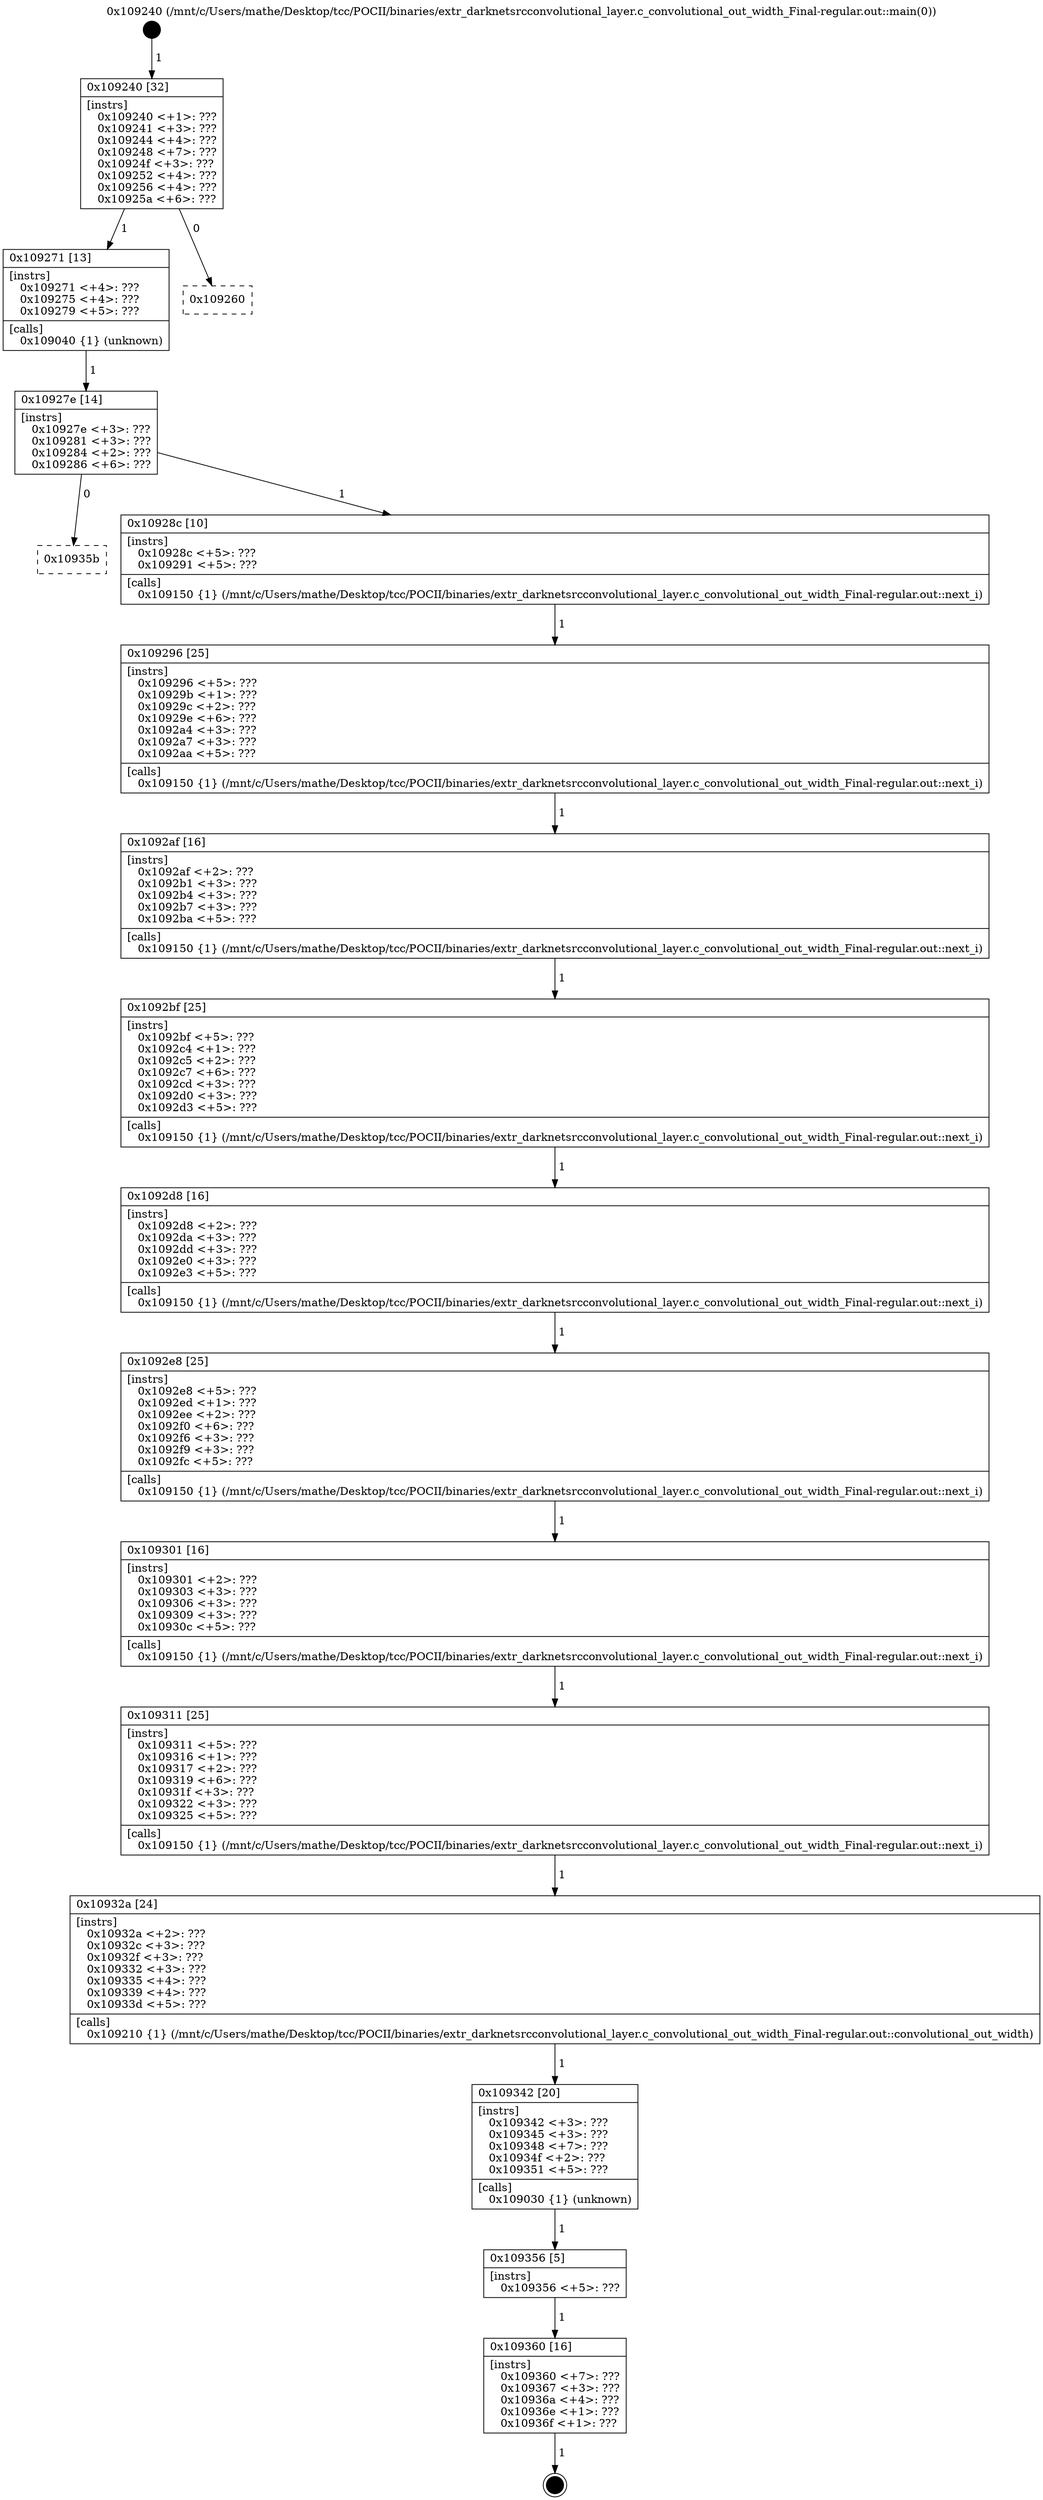 digraph "0x109240" {
  label = "0x109240 (/mnt/c/Users/mathe/Desktop/tcc/POCII/binaries/extr_darknetsrcconvolutional_layer.c_convolutional_out_width_Final-regular.out::main(0))"
  labelloc = "t"
  node[shape=record]

  Entry [label="",width=0.3,height=0.3,shape=circle,fillcolor=black,style=filled]
  "0x109240" [label="{
     0x109240 [32]\l
     | [instrs]\l
     &nbsp;&nbsp;0x109240 \<+1\>: ???\l
     &nbsp;&nbsp;0x109241 \<+3\>: ???\l
     &nbsp;&nbsp;0x109244 \<+4\>: ???\l
     &nbsp;&nbsp;0x109248 \<+7\>: ???\l
     &nbsp;&nbsp;0x10924f \<+3\>: ???\l
     &nbsp;&nbsp;0x109252 \<+4\>: ???\l
     &nbsp;&nbsp;0x109256 \<+4\>: ???\l
     &nbsp;&nbsp;0x10925a \<+6\>: ???\l
  }"]
  "0x109271" [label="{
     0x109271 [13]\l
     | [instrs]\l
     &nbsp;&nbsp;0x109271 \<+4\>: ???\l
     &nbsp;&nbsp;0x109275 \<+4\>: ???\l
     &nbsp;&nbsp;0x109279 \<+5\>: ???\l
     | [calls]\l
     &nbsp;&nbsp;0x109040 \{1\} (unknown)\l
  }"]
  "0x109260" [label="{
     0x109260\l
  }", style=dashed]
  "0x10927e" [label="{
     0x10927e [14]\l
     | [instrs]\l
     &nbsp;&nbsp;0x10927e \<+3\>: ???\l
     &nbsp;&nbsp;0x109281 \<+3\>: ???\l
     &nbsp;&nbsp;0x109284 \<+2\>: ???\l
     &nbsp;&nbsp;0x109286 \<+6\>: ???\l
  }"]
  "0x10935b" [label="{
     0x10935b\l
  }", style=dashed]
  "0x10928c" [label="{
     0x10928c [10]\l
     | [instrs]\l
     &nbsp;&nbsp;0x10928c \<+5\>: ???\l
     &nbsp;&nbsp;0x109291 \<+5\>: ???\l
     | [calls]\l
     &nbsp;&nbsp;0x109150 \{1\} (/mnt/c/Users/mathe/Desktop/tcc/POCII/binaries/extr_darknetsrcconvolutional_layer.c_convolutional_out_width_Final-regular.out::next_i)\l
  }"]
  Exit [label="",width=0.3,height=0.3,shape=circle,fillcolor=black,style=filled,peripheries=2]
  "0x109296" [label="{
     0x109296 [25]\l
     | [instrs]\l
     &nbsp;&nbsp;0x109296 \<+5\>: ???\l
     &nbsp;&nbsp;0x10929b \<+1\>: ???\l
     &nbsp;&nbsp;0x10929c \<+2\>: ???\l
     &nbsp;&nbsp;0x10929e \<+6\>: ???\l
     &nbsp;&nbsp;0x1092a4 \<+3\>: ???\l
     &nbsp;&nbsp;0x1092a7 \<+3\>: ???\l
     &nbsp;&nbsp;0x1092aa \<+5\>: ???\l
     | [calls]\l
     &nbsp;&nbsp;0x109150 \{1\} (/mnt/c/Users/mathe/Desktop/tcc/POCII/binaries/extr_darknetsrcconvolutional_layer.c_convolutional_out_width_Final-regular.out::next_i)\l
  }"]
  "0x1092af" [label="{
     0x1092af [16]\l
     | [instrs]\l
     &nbsp;&nbsp;0x1092af \<+2\>: ???\l
     &nbsp;&nbsp;0x1092b1 \<+3\>: ???\l
     &nbsp;&nbsp;0x1092b4 \<+3\>: ???\l
     &nbsp;&nbsp;0x1092b7 \<+3\>: ???\l
     &nbsp;&nbsp;0x1092ba \<+5\>: ???\l
     | [calls]\l
     &nbsp;&nbsp;0x109150 \{1\} (/mnt/c/Users/mathe/Desktop/tcc/POCII/binaries/extr_darknetsrcconvolutional_layer.c_convolutional_out_width_Final-regular.out::next_i)\l
  }"]
  "0x1092bf" [label="{
     0x1092bf [25]\l
     | [instrs]\l
     &nbsp;&nbsp;0x1092bf \<+5\>: ???\l
     &nbsp;&nbsp;0x1092c4 \<+1\>: ???\l
     &nbsp;&nbsp;0x1092c5 \<+2\>: ???\l
     &nbsp;&nbsp;0x1092c7 \<+6\>: ???\l
     &nbsp;&nbsp;0x1092cd \<+3\>: ???\l
     &nbsp;&nbsp;0x1092d0 \<+3\>: ???\l
     &nbsp;&nbsp;0x1092d3 \<+5\>: ???\l
     | [calls]\l
     &nbsp;&nbsp;0x109150 \{1\} (/mnt/c/Users/mathe/Desktop/tcc/POCII/binaries/extr_darknetsrcconvolutional_layer.c_convolutional_out_width_Final-regular.out::next_i)\l
  }"]
  "0x1092d8" [label="{
     0x1092d8 [16]\l
     | [instrs]\l
     &nbsp;&nbsp;0x1092d8 \<+2\>: ???\l
     &nbsp;&nbsp;0x1092da \<+3\>: ???\l
     &nbsp;&nbsp;0x1092dd \<+3\>: ???\l
     &nbsp;&nbsp;0x1092e0 \<+3\>: ???\l
     &nbsp;&nbsp;0x1092e3 \<+5\>: ???\l
     | [calls]\l
     &nbsp;&nbsp;0x109150 \{1\} (/mnt/c/Users/mathe/Desktop/tcc/POCII/binaries/extr_darknetsrcconvolutional_layer.c_convolutional_out_width_Final-regular.out::next_i)\l
  }"]
  "0x1092e8" [label="{
     0x1092e8 [25]\l
     | [instrs]\l
     &nbsp;&nbsp;0x1092e8 \<+5\>: ???\l
     &nbsp;&nbsp;0x1092ed \<+1\>: ???\l
     &nbsp;&nbsp;0x1092ee \<+2\>: ???\l
     &nbsp;&nbsp;0x1092f0 \<+6\>: ???\l
     &nbsp;&nbsp;0x1092f6 \<+3\>: ???\l
     &nbsp;&nbsp;0x1092f9 \<+3\>: ???\l
     &nbsp;&nbsp;0x1092fc \<+5\>: ???\l
     | [calls]\l
     &nbsp;&nbsp;0x109150 \{1\} (/mnt/c/Users/mathe/Desktop/tcc/POCII/binaries/extr_darknetsrcconvolutional_layer.c_convolutional_out_width_Final-regular.out::next_i)\l
  }"]
  "0x109301" [label="{
     0x109301 [16]\l
     | [instrs]\l
     &nbsp;&nbsp;0x109301 \<+2\>: ???\l
     &nbsp;&nbsp;0x109303 \<+3\>: ???\l
     &nbsp;&nbsp;0x109306 \<+3\>: ???\l
     &nbsp;&nbsp;0x109309 \<+3\>: ???\l
     &nbsp;&nbsp;0x10930c \<+5\>: ???\l
     | [calls]\l
     &nbsp;&nbsp;0x109150 \{1\} (/mnt/c/Users/mathe/Desktop/tcc/POCII/binaries/extr_darknetsrcconvolutional_layer.c_convolutional_out_width_Final-regular.out::next_i)\l
  }"]
  "0x109311" [label="{
     0x109311 [25]\l
     | [instrs]\l
     &nbsp;&nbsp;0x109311 \<+5\>: ???\l
     &nbsp;&nbsp;0x109316 \<+1\>: ???\l
     &nbsp;&nbsp;0x109317 \<+2\>: ???\l
     &nbsp;&nbsp;0x109319 \<+6\>: ???\l
     &nbsp;&nbsp;0x10931f \<+3\>: ???\l
     &nbsp;&nbsp;0x109322 \<+3\>: ???\l
     &nbsp;&nbsp;0x109325 \<+5\>: ???\l
     | [calls]\l
     &nbsp;&nbsp;0x109150 \{1\} (/mnt/c/Users/mathe/Desktop/tcc/POCII/binaries/extr_darknetsrcconvolutional_layer.c_convolutional_out_width_Final-regular.out::next_i)\l
  }"]
  "0x10932a" [label="{
     0x10932a [24]\l
     | [instrs]\l
     &nbsp;&nbsp;0x10932a \<+2\>: ???\l
     &nbsp;&nbsp;0x10932c \<+3\>: ???\l
     &nbsp;&nbsp;0x10932f \<+3\>: ???\l
     &nbsp;&nbsp;0x109332 \<+3\>: ???\l
     &nbsp;&nbsp;0x109335 \<+4\>: ???\l
     &nbsp;&nbsp;0x109339 \<+4\>: ???\l
     &nbsp;&nbsp;0x10933d \<+5\>: ???\l
     | [calls]\l
     &nbsp;&nbsp;0x109210 \{1\} (/mnt/c/Users/mathe/Desktop/tcc/POCII/binaries/extr_darknetsrcconvolutional_layer.c_convolutional_out_width_Final-regular.out::convolutional_out_width)\l
  }"]
  "0x109342" [label="{
     0x109342 [20]\l
     | [instrs]\l
     &nbsp;&nbsp;0x109342 \<+3\>: ???\l
     &nbsp;&nbsp;0x109345 \<+3\>: ???\l
     &nbsp;&nbsp;0x109348 \<+7\>: ???\l
     &nbsp;&nbsp;0x10934f \<+2\>: ???\l
     &nbsp;&nbsp;0x109351 \<+5\>: ???\l
     | [calls]\l
     &nbsp;&nbsp;0x109030 \{1\} (unknown)\l
  }"]
  "0x109356" [label="{
     0x109356 [5]\l
     | [instrs]\l
     &nbsp;&nbsp;0x109356 \<+5\>: ???\l
  }"]
  "0x109360" [label="{
     0x109360 [16]\l
     | [instrs]\l
     &nbsp;&nbsp;0x109360 \<+7\>: ???\l
     &nbsp;&nbsp;0x109367 \<+3\>: ???\l
     &nbsp;&nbsp;0x10936a \<+4\>: ???\l
     &nbsp;&nbsp;0x10936e \<+1\>: ???\l
     &nbsp;&nbsp;0x10936f \<+1\>: ???\l
  }"]
  Entry -> "0x109240" [label=" 1"]
  "0x109240" -> "0x109271" [label=" 1"]
  "0x109240" -> "0x109260" [label=" 0"]
  "0x109271" -> "0x10927e" [label=" 1"]
  "0x10927e" -> "0x10935b" [label=" 0"]
  "0x10927e" -> "0x10928c" [label=" 1"]
  "0x109360" -> Exit [label=" 1"]
  "0x10928c" -> "0x109296" [label=" 1"]
  "0x109296" -> "0x1092af" [label=" 1"]
  "0x1092af" -> "0x1092bf" [label=" 1"]
  "0x1092bf" -> "0x1092d8" [label=" 1"]
  "0x1092d8" -> "0x1092e8" [label=" 1"]
  "0x1092e8" -> "0x109301" [label=" 1"]
  "0x109301" -> "0x109311" [label=" 1"]
  "0x109311" -> "0x10932a" [label=" 1"]
  "0x10932a" -> "0x109342" [label=" 1"]
  "0x109342" -> "0x109356" [label=" 1"]
  "0x109356" -> "0x109360" [label=" 1"]
}
